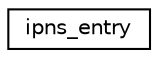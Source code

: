 digraph "Graphical Class Hierarchy"
{
  edge [fontname="Helvetica",fontsize="10",labelfontname="Helvetica",labelfontsize="10"];
  node [fontname="Helvetica",fontsize="10",shape=record];
  rankdir="LR";
  Node0 [label="ipns_entry",height=0.2,width=0.4,color="black", fillcolor="white", style="filled",URL="$structipns__entry.html"];
}
